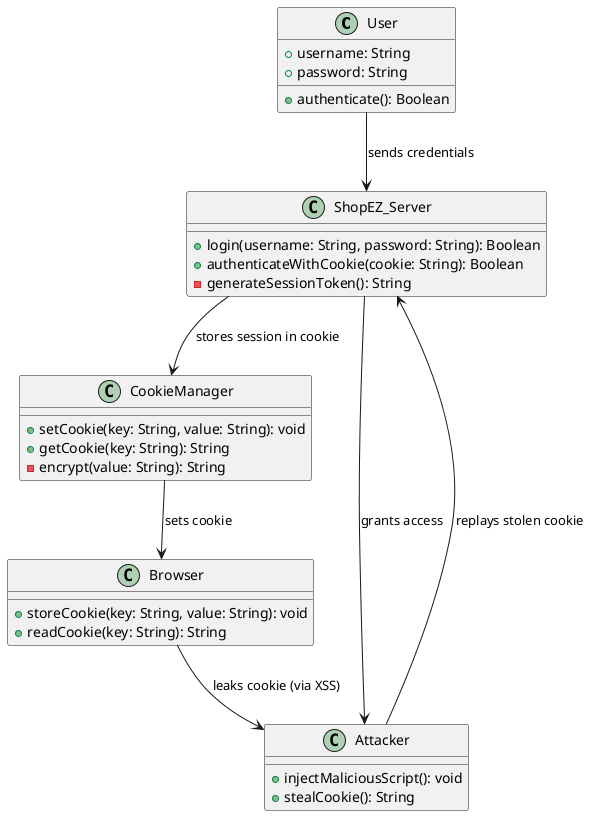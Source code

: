 @startuml "ShopEZ_Server Class Diagram"
class User {
  +username: String
  +password: String
  +authenticate(): Boolean
}

class CookieManager {
  +setCookie(key: String, value: String): void
  +getCookie(key: String): String
  -encrypt(value: String): String
}

class ShopEZ_Server {
  +login(username: String, password: String): Boolean
  +authenticateWithCookie(cookie: String): Boolean
  -generateSessionToken(): String
}

class Browser {
  +storeCookie(key: String, value: String): void
  +readCookie(key: String): String
}

class Attacker {
  +injectMaliciousScript(): void
  +stealCookie(): String
}

User --> ShopEZ_Server : sends credentials
ShopEZ_Server --> CookieManager : stores session in cookie
CookieManager --> Browser : sets cookie
Browser --> Attacker : leaks cookie (via XSS)
Attacker --> ShopEZ_Server : replays stolen cookie
ShopEZ_Server --> Attacker : grants access
